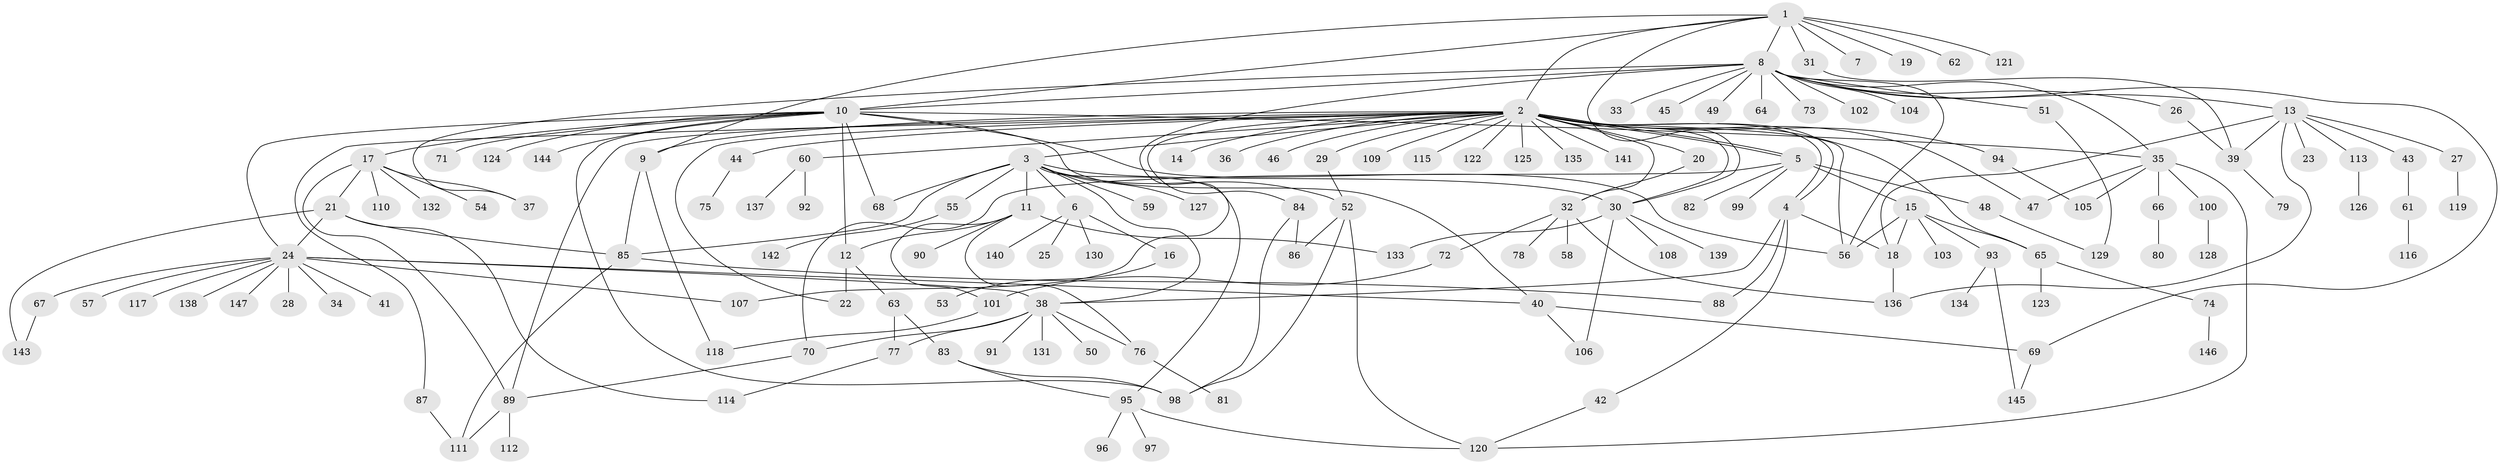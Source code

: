 // coarse degree distribution, {9: 0.017094017094017096, 28: 0.008547008547008548, 15: 0.008547008547008548, 6: 0.03418803418803419, 11: 0.008547008547008548, 1: 0.5128205128205128, 16: 0.008547008547008548, 4: 0.042735042735042736, 13: 0.008547008547008548, 7: 0.03418803418803419, 2: 0.2222222222222222, 5: 0.03418803418803419, 12: 0.008547008547008548, 10: 0.008547008547008548, 3: 0.042735042735042736}
// Generated by graph-tools (version 1.1) at 2025/52/02/27/25 19:52:00]
// undirected, 147 vertices, 203 edges
graph export_dot {
graph [start="1"]
  node [color=gray90,style=filled];
  1;
  2;
  3;
  4;
  5;
  6;
  7;
  8;
  9;
  10;
  11;
  12;
  13;
  14;
  15;
  16;
  17;
  18;
  19;
  20;
  21;
  22;
  23;
  24;
  25;
  26;
  27;
  28;
  29;
  30;
  31;
  32;
  33;
  34;
  35;
  36;
  37;
  38;
  39;
  40;
  41;
  42;
  43;
  44;
  45;
  46;
  47;
  48;
  49;
  50;
  51;
  52;
  53;
  54;
  55;
  56;
  57;
  58;
  59;
  60;
  61;
  62;
  63;
  64;
  65;
  66;
  67;
  68;
  69;
  70;
  71;
  72;
  73;
  74;
  75;
  76;
  77;
  78;
  79;
  80;
  81;
  82;
  83;
  84;
  85;
  86;
  87;
  88;
  89;
  90;
  91;
  92;
  93;
  94;
  95;
  96;
  97;
  98;
  99;
  100;
  101;
  102;
  103;
  104;
  105;
  106;
  107;
  108;
  109;
  110;
  111;
  112;
  113;
  114;
  115;
  116;
  117;
  118;
  119;
  120;
  121;
  122;
  123;
  124;
  125;
  126;
  127;
  128;
  129;
  130;
  131;
  132;
  133;
  134;
  135;
  136;
  137;
  138;
  139;
  140;
  141;
  142;
  143;
  144;
  145;
  146;
  147;
  1 -- 2;
  1 -- 7;
  1 -- 8;
  1 -- 9;
  1 -- 10;
  1 -- 19;
  1 -- 30;
  1 -- 31;
  1 -- 62;
  1 -- 121;
  2 -- 3;
  2 -- 4;
  2 -- 4;
  2 -- 5;
  2 -- 5;
  2 -- 9;
  2 -- 14;
  2 -- 20;
  2 -- 22;
  2 -- 29;
  2 -- 30;
  2 -- 32;
  2 -- 36;
  2 -- 44;
  2 -- 46;
  2 -- 47;
  2 -- 56;
  2 -- 60;
  2 -- 65;
  2 -- 84;
  2 -- 87;
  2 -- 89;
  2 -- 94;
  2 -- 109;
  2 -- 115;
  2 -- 122;
  2 -- 125;
  2 -- 135;
  2 -- 141;
  3 -- 6;
  3 -- 11;
  3 -- 30;
  3 -- 38;
  3 -- 52;
  3 -- 55;
  3 -- 59;
  3 -- 68;
  3 -- 85;
  3 -- 95;
  3 -- 127;
  4 -- 18;
  4 -- 38;
  4 -- 42;
  4 -- 88;
  5 -- 15;
  5 -- 48;
  5 -- 70;
  5 -- 82;
  5 -- 99;
  6 -- 16;
  6 -- 25;
  6 -- 130;
  6 -- 140;
  8 -- 10;
  8 -- 13;
  8 -- 26;
  8 -- 33;
  8 -- 35;
  8 -- 37;
  8 -- 45;
  8 -- 49;
  8 -- 51;
  8 -- 56;
  8 -- 64;
  8 -- 69;
  8 -- 73;
  8 -- 102;
  8 -- 104;
  8 -- 107;
  9 -- 85;
  9 -- 118;
  10 -- 12;
  10 -- 17;
  10 -- 24;
  10 -- 35;
  10 -- 40;
  10 -- 56;
  10 -- 68;
  10 -- 71;
  10 -- 98;
  10 -- 124;
  10 -- 144;
  11 -- 12;
  11 -- 76;
  11 -- 90;
  11 -- 101;
  11 -- 133;
  12 -- 22;
  12 -- 63;
  13 -- 18;
  13 -- 23;
  13 -- 27;
  13 -- 39;
  13 -- 43;
  13 -- 113;
  13 -- 136;
  15 -- 18;
  15 -- 56;
  15 -- 65;
  15 -- 93;
  15 -- 103;
  16 -- 53;
  17 -- 21;
  17 -- 37;
  17 -- 54;
  17 -- 89;
  17 -- 110;
  17 -- 132;
  18 -- 136;
  20 -- 32;
  21 -- 24;
  21 -- 85;
  21 -- 114;
  21 -- 143;
  24 -- 28;
  24 -- 34;
  24 -- 38;
  24 -- 40;
  24 -- 41;
  24 -- 57;
  24 -- 67;
  24 -- 107;
  24 -- 117;
  24 -- 138;
  24 -- 147;
  26 -- 39;
  27 -- 119;
  29 -- 52;
  30 -- 106;
  30 -- 108;
  30 -- 133;
  30 -- 139;
  31 -- 39;
  32 -- 58;
  32 -- 72;
  32 -- 78;
  32 -- 136;
  35 -- 47;
  35 -- 66;
  35 -- 100;
  35 -- 105;
  35 -- 120;
  38 -- 50;
  38 -- 70;
  38 -- 76;
  38 -- 77;
  38 -- 91;
  38 -- 131;
  39 -- 79;
  40 -- 69;
  40 -- 106;
  42 -- 120;
  43 -- 61;
  44 -- 75;
  48 -- 129;
  51 -- 129;
  52 -- 86;
  52 -- 98;
  52 -- 120;
  55 -- 142;
  60 -- 92;
  60 -- 137;
  61 -- 116;
  63 -- 77;
  63 -- 83;
  65 -- 74;
  65 -- 123;
  66 -- 80;
  67 -- 143;
  69 -- 145;
  70 -- 89;
  72 -- 101;
  74 -- 146;
  76 -- 81;
  77 -- 114;
  83 -- 95;
  83 -- 98;
  84 -- 86;
  84 -- 98;
  85 -- 88;
  85 -- 111;
  87 -- 111;
  89 -- 111;
  89 -- 112;
  93 -- 134;
  93 -- 145;
  94 -- 105;
  95 -- 96;
  95 -- 97;
  95 -- 120;
  100 -- 128;
  101 -- 118;
  113 -- 126;
}
